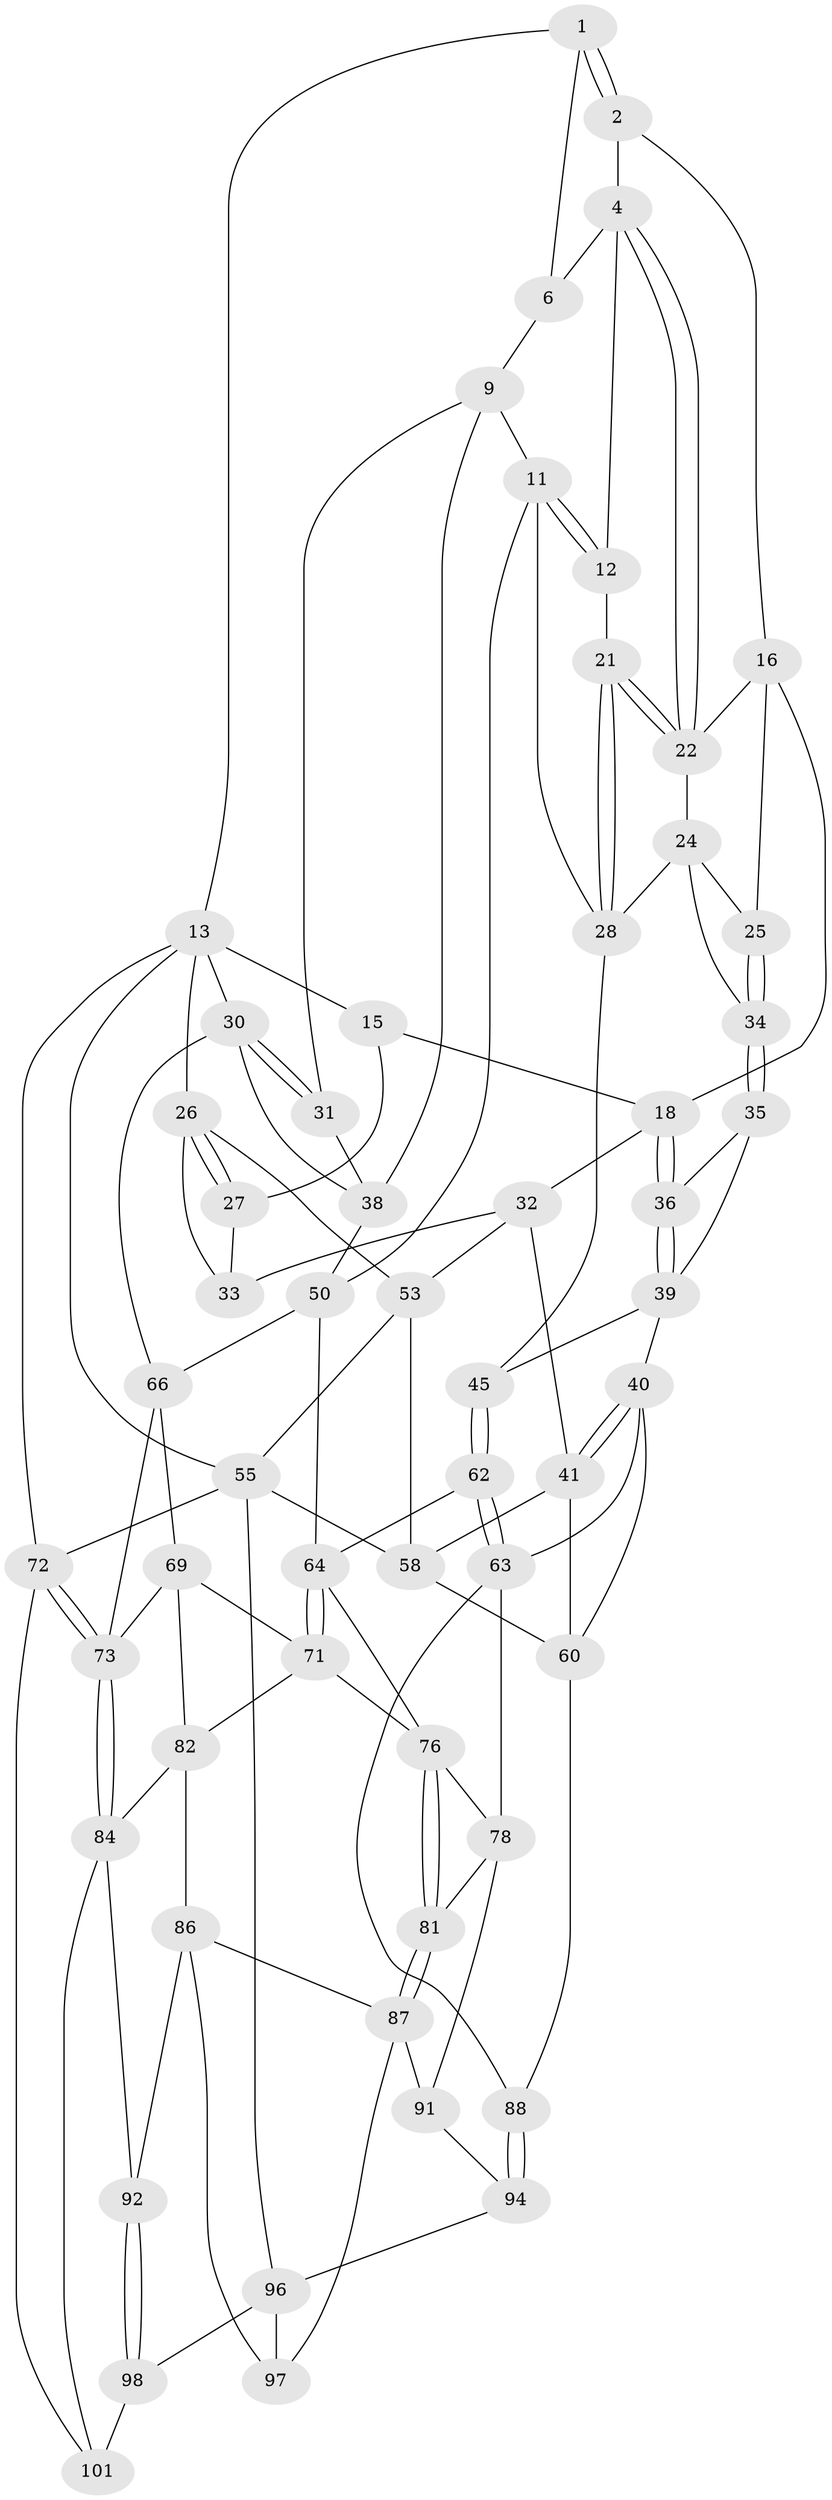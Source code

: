 // original degree distribution, {4: 0.23529411764705882, 5: 0.5294117647058824, 3: 0.0196078431372549, 6: 0.21568627450980393}
// Generated by graph-tools (version 1.1) at 2025/38/02/21/25 10:38:57]
// undirected, 58 vertices, 127 edges
graph export_dot {
graph [start="1"]
  node [color=gray90,style=filled];
  1 [pos="+0.6270495204051701+0",super="+7"];
  2 [pos="+0.3225222283505616+0",super="+3"];
  4 [pos="+0.5993310184666074+0.06600180545190291",super="+5"];
  6 [pos="+0.6171767462650327+0.05301641042343827",super="+8"];
  9 [pos="+0.7423503954941385+0.14217722769171148",super="+10"];
  11 [pos="+0.6767066318708993+0.21958047316337498",super="+47"];
  12 [pos="+0.6592650286765752+0.21721417264830523"];
  13 [pos="+1+0",super="+14"];
  15 [pos="+0.22561998005335956+0",super="+20"];
  16 [pos="+0.3900918276167914+0.03497471282425615",super="+17"];
  18 [pos="+0.34155412592878387+0.15637909581174034",super="+19"];
  21 [pos="+0.5950984154589136+0.2136284831788372"];
  22 [pos="+0.5507969485521442+0.13152062567707481",super="+23"];
  24 [pos="+0.4734650392372217+0.21065495022528832",super="+29"];
  25 [pos="+0.381717693302698+0.1626883921994845"];
  26 [pos="+0+0",super="+48"];
  27 [pos="+0.1373683088650058+0.15875851754019135"];
  28 [pos="+0.5346020223927866+0.2647061356396306",super="+44"];
  30 [pos="+1+0.23732627279538687",super="+52"];
  31 [pos="+0.8168984798496489+0.1678575067187621"];
  32 [pos="+0.16412651185708413+0.28247607476246195",super="+42"];
  33 [pos="+0.13167195526547446+0.22071537183362328"];
  34 [pos="+0.41248771351849517+0.2367447772898441",super="+37"];
  35 [pos="+0.3897970327792721+0.26980502822490554",super="+43"];
  36 [pos="+0.3280005959020596+0.26367718162070297"];
  38 [pos="+0.8403518719870412+0.2921985829748758",super="+49"];
  39 [pos="+0.2649496508324093+0.36520046586359417",super="+46"];
  40 [pos="+0.2232959170998919+0.36975294969995376",super="+59"];
  41 [pos="+0.20707957935316249+0.36572500373151906",super="+57"];
  45 [pos="+0.4768607844710276+0.4477713494390537"];
  50 [pos="+0.8566318718917795+0.3979666125324434",super="+51"];
  53 [pos="+0.003451041163560485+0.3827783747299769",super="+54"];
  55 [pos="+0+0.5644091690169385",super="+56"];
  58 [pos="+0.08375640698932747+0.5096275127148542",super="+68"];
  60 [pos="+0.15655363574995373+0.658627881209452",super="+61"];
  62 [pos="+0.48983364294063086+0.48334614603959836"];
  63 [pos="+0.4257947856919551+0.5662798409342676",super="+80"];
  64 [pos="+0.7640521481959717+0.4536330776085963",super="+65"];
  66 [pos="+1+0.48885282692732784",super="+67"];
  69 [pos="+0.9073721772478499+0.5897280115169994",super="+70"];
  71 [pos="+0.7935367048845562+0.5733786270326872",super="+75"];
  72 [pos="+1+1"];
  73 [pos="+1+0.7784677443998005",super="+74"];
  76 [pos="+0.6770159961442896+0.6165508630212178",super="+77"];
  78 [pos="+0.5911271379308881+0.6704260684057617",super="+79"];
  81 [pos="+0.6576509848547373+0.6746218919213383"];
  82 [pos="+0.9007626554856643+0.6776437355067562",super="+83"];
  84 [pos="+1+0.7855089125173289",super="+85"];
  86 [pos="+0.7491226918397252+0.726213376543108",super="+93"];
  87 [pos="+0.7293752575962597+0.7299786402757457",super="+90"];
  88 [pos="+0.38928883144830956+0.6774458412439046",super="+89"];
  91 [pos="+0.5586851729276167+0.8573439270491426"];
  92 [pos="+0.8658236755695559+0.8204795391297386"];
  94 [pos="+0.3447172057006646+0.8211058529375641",super="+95"];
  96 [pos="+0+1",super="+100"];
  97 [pos="+0.5701954023285561+0.9045633733788478"];
  98 [pos="+0.8308120757520178+0.9091757062622657",super="+99"];
  101 [pos="+0.9279668605441537+0.9627824097189581",super="+102"];
  1 -- 2;
  1 -- 2;
  1 -- 13;
  1 -- 6;
  2 -- 16;
  2 -- 4;
  4 -- 22;
  4 -- 22;
  4 -- 12;
  4 -- 6;
  6 -- 9;
  9 -- 31;
  9 -- 11;
  9 -- 38;
  11 -- 12;
  11 -- 12;
  11 -- 28;
  11 -- 50;
  12 -- 21;
  13 -- 30;
  13 -- 72;
  13 -- 26;
  13 -- 15;
  13 -- 55;
  15 -- 27;
  15 -- 18;
  16 -- 22;
  16 -- 25;
  16 -- 18;
  18 -- 36;
  18 -- 36;
  18 -- 32;
  21 -- 22;
  21 -- 22;
  21 -- 28;
  21 -- 28;
  22 -- 24;
  24 -- 25;
  24 -- 28;
  24 -- 34;
  25 -- 34;
  25 -- 34;
  26 -- 27;
  26 -- 27;
  26 -- 33;
  26 -- 53;
  27 -- 33;
  28 -- 45;
  30 -- 31;
  30 -- 31;
  30 -- 38;
  30 -- 66;
  31 -- 38;
  32 -- 33;
  32 -- 41;
  32 -- 53;
  34 -- 35 [weight=2];
  34 -- 35;
  35 -- 36;
  35 -- 39;
  36 -- 39;
  36 -- 39;
  38 -- 50;
  39 -- 40;
  39 -- 45;
  40 -- 41;
  40 -- 41;
  40 -- 60;
  40 -- 63;
  41 -- 58;
  41 -- 60;
  45 -- 62;
  45 -- 62;
  50 -- 66;
  50 -- 64;
  53 -- 58;
  53 -- 55;
  55 -- 96;
  55 -- 72;
  55 -- 58;
  58 -- 60;
  60 -- 88;
  62 -- 63;
  62 -- 63;
  62 -- 64;
  63 -- 88;
  63 -- 78;
  64 -- 71;
  64 -- 71;
  64 -- 76;
  66 -- 69;
  66 -- 73;
  69 -- 82;
  69 -- 71;
  69 -- 73;
  71 -- 82;
  71 -- 76;
  72 -- 73;
  72 -- 73;
  72 -- 101;
  73 -- 84;
  73 -- 84;
  76 -- 81;
  76 -- 81;
  76 -- 78;
  78 -- 81;
  78 -- 91;
  81 -- 87;
  81 -- 87;
  82 -- 84;
  82 -- 86;
  84 -- 101;
  84 -- 92;
  86 -- 87;
  86 -- 97;
  86 -- 92;
  87 -- 97;
  87 -- 91;
  88 -- 94 [weight=2];
  88 -- 94;
  91 -- 94;
  92 -- 98;
  92 -- 98;
  94 -- 96;
  96 -- 97;
  96 -- 98;
  98 -- 101 [weight=2];
}
